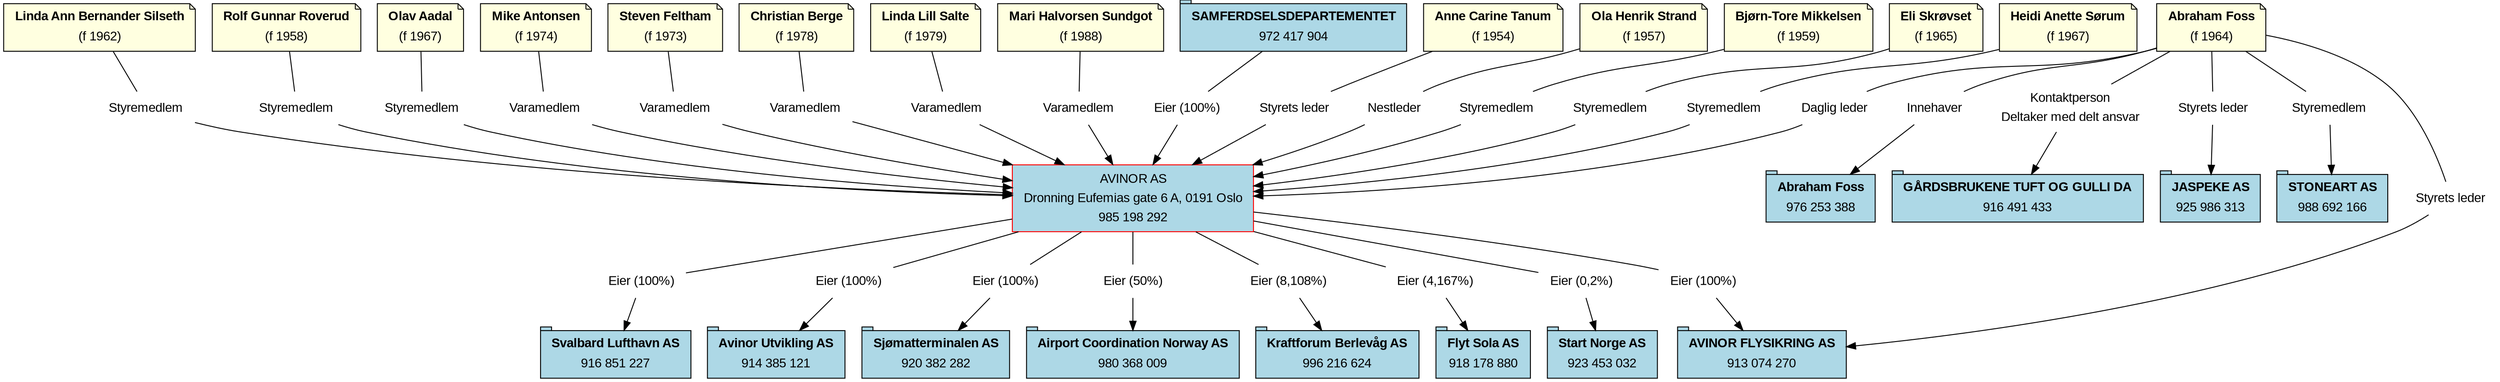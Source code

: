 // Test
digraph maingraph {
	node [fontname="Arial"]
	rankdir=TB

	//main node
	"985 198 292" [label=<<table border='0' cellborder='0'><tr><td>AVINOR AS</td></tr><tr><td>Dronning Eufemias gate 6 A, 0191 Oslo</td></tr><tr><td>985 198 292</td></tr></table>>, shape="box", color="red", style="filled", fillcolor="lightblue"]
	//{rank=min;"985 198 292"}

	//step 1 people
	"1" [label=<<table border='0' cellborder='0'><tr><td><b>Abraham Foss</b></td></tr><tr><td>(f 1964)</td></tr></table>>, shape=note, style="filled", fillcolor="lightyellow"]
	"2" [label=<<table border='0' cellborder='0'><tr><td><b>Anne Carine Tanum</b></td></tr><tr><td>(f 1954)</td></tr></table>>, shape=note, style="filled", fillcolor="lightyellow"]
	"3" [label=<<table border='0' cellborder='0'><tr><td><b>Ola Henrik Strand</b></td></tr><tr><td>(f 1957)</td></tr></table>>, shape=note, style="filled", fillcolor="lightyellow"]
	"4" [label=<<table border='0' cellborder='0'><tr><td><b>Bjørn-Tore Mikkelsen</b></td></tr><tr><td>(f 1959)</td></tr></table>>, shape=note, style="filled", fillcolor="lightyellow"]
	"5" [label=<<table border='0' cellborder='0'><tr><td><b>Eli Skrøvset</b></td></tr><tr><td>(f 1965)</td></tr></table>>, shape=note, style="filled", fillcolor="lightyellow"]
	"6" [label=<<table border='0' cellborder='0'><tr><td><b>Heidi Anette Sørum</b></td></tr><tr><td>(f 1967)</td></tr></table>>, shape=note, style="filled", fillcolor="lightyellow"]
	"7" [label=<<table border='0' cellborder='0'><tr><td><b>Linda Ann Bernander Silseth</b></td></tr><tr><td>(f 1962)</td></tr></table>>, shape=note, style="filled", fillcolor="lightyellow"]
	"8" [label=<<table border='0' cellborder='0'><tr><td><b>Rolf Gunnar Roverud</b></td></tr><tr><td>(f 1958)</td></tr></table>>, shape=note, style="filled", fillcolor="lightyellow"]
	"9" [label=<<table border='0' cellborder='0'><tr><td><b>Olav Aadal</b></td></tr><tr><td>(f 1967)</td></tr></table>>, shape=note, style="filled", fillcolor="lightyellow"]
	"10" [label=<<table border='0' cellborder='0'><tr><td><b>Mike Antonsen</b></td></tr><tr><td>(f 1974)</td></tr></table>>, shape=note, style="filled", fillcolor="lightyellow"]
	"11" [label=<<table border='0' cellborder='0'><tr><td><b>Steven Feltham</b></td></tr><tr><td>(f 1973)</td></tr></table>>, shape=note, style="filled", fillcolor="lightyellow"]
	"12" [label=<<table border='0' cellborder='0'><tr><td><b>Christian Berge</b></td></tr><tr><td>(f 1978)</td></tr></table>>, shape=note, style="filled", fillcolor="lightyellow"]
	"13" [label=<<table border='0' cellborder='0'><tr><td><b>Linda Lill Salte</b></td></tr><tr><td>(f 1979)</td></tr></table>>, shape=note, style="filled", fillcolor="lightyellow"]
	"14" [label=<<table border='0' cellborder='0'><tr><td><b>Mari Halvorsen Sundgot</b></td></tr><tr><td>(f 1988)</td></tr></table>>, shape=note, style="filled", fillcolor="lightyellow"]
	//step 1 organizations
	"972 417 904" [label=<<table border='0' cellborder='0'><tr><td><b>SAMFERDSELSDEPARTEMENTET</b></td></tr><tr><td>972 417 904</td></tr></table>>, shape=tab, style="filled", fillcolor="lightblue"]
	"920 382 282" [label=<<table border='0' cellborder='0'><tr><td><b>Sjømatterminalen AS</b></td></tr><tr><td>920 382 282</td></tr></table>>, shape=tab, style="filled", fillcolor="lightblue"]
	"916 851 227" [label=<<table border='0' cellborder='0'><tr><td><b>Svalbard Lufthavn AS</b></td></tr><tr><td>916 851 227</td></tr></table>>, shape=tab, style="filled", fillcolor="lightblue"]
	"914 385 121" [label=<<table border='0' cellborder='0'><tr><td><b>Avinor Utvikling AS</b></td></tr><tr><td>914 385 121</td></tr></table>>, shape=tab, style="filled", fillcolor="lightblue"]
	"913 074 270" [label=<<table border='0' cellborder='0'><tr><td><b>Avinor Flysikring AS</b></td></tr><tr><td>913 074 270</td></tr></table>>, shape=tab, style="filled", fillcolor="lightblue"]
	"980 368 009" [label=<<table border='0' cellborder='0'><tr><td><b>Airport Coordination Norway AS</b></td></tr><tr><td>980 368 009</td></tr></table>>, shape=tab, style="filled", fillcolor="lightblue"]
	"996 216 624" [label=<<table border='0' cellborder='0'><tr><td><b>Kraftforum Berlevåg AS</b></td></tr><tr><td>996 216 624</td></tr></table>>, shape=tab, style="filled", fillcolor="lightblue"]
	"918 178 880" [label=<<table border='0' cellborder='0'><tr><td><b>Flyt Sola AS</b></td></tr><tr><td>918 178 880</td></tr></table>>, shape=tab, style="filled", fillcolor="lightblue"]
	"923 453 032" [label=<<table border='0' cellborder='0'><tr><td><b>Start Norge AS</b></td></tr><tr><td>923 453 032</td></tr></table>>, shape=tab, style="filled", fillcolor="lightblue"]
	//step 1 people roles
	"1->985 198 292" [shape=plaintext, label=<<table border='0' cellborder='0'><tr><td>Daglig leder</td></tr></table>>]
	"2->985 198 292" [shape=plaintext, label=<<table border='0' cellborder='0'><tr><td>Styrets leder</td></tr></table>>]
	"3->985 198 292" [shape=plaintext, label=<<table border='0' cellborder='0'><tr><td>Nestleder</td></tr></table>>]
	"4->985 198 292" [shape=plaintext, label=<<table border='0' cellborder='0'><tr><td>Styremedlem</td></tr></table>>]
	"5->985 198 292" [shape=plaintext, label=<<table border='0' cellborder='0'><tr><td>Styremedlem</td></tr></table>>]
	"6->985 198 292" [shape=plaintext, label=<<table border='0' cellborder='0'><tr><td>Styremedlem</td></tr></table>>]
	"7->985 198 292" [shape=plaintext, label=<<table border='0' cellborder='0'><tr><td>Styremedlem</td></tr></table>>]
	"8->985 198 292" [shape=plaintext, label=<<table border='0' cellborder='0'><tr><td>Styremedlem</td></tr></table>>]
	"9->985 198 292" [shape=plaintext, label=<<table border='0' cellborder='0'><tr><td>Styremedlem</td></tr></table>>]
	"10->985 198 292" [shape=plaintext, label=<<table border='0' cellborder='0'><tr><td>Varamedlem</td></tr></table>>]
	"11->985 198 292" [shape=plaintext, label=<<table border='0' cellborder='0'><tr><td>Varamedlem</td></tr></table>>]
	"12->985 198 292" [shape=plaintext, label=<<table border='0' cellborder='0'><tr><td>Varamedlem</td></tr></table>>]
	"13->985 198 292" [shape=plaintext, label=<<table border='0' cellborder='0'><tr><td>Varamedlem</td></tr></table>>]
	"14->985 198 292" [shape=plaintext, label=<<table border='0' cellborder='0'><tr><td>Varamedlem</td></tr></table>>]
	//step 1 organization roles
	"972 417 904->985 198 292" [shape=plaintext, label=<<table border='0' cellborder='0'><tr><td>Eier (100%)</td></tr></table>>]
	"920 382 282->985 198 292" [shape=plaintext, label=<<table border='0' cellborder='0'><tr><td>Eier (100%)</td></tr></table>>]
	"916 851 227->985 198 292" [shape=plaintext, label=<<table border='0' cellborder='0'><tr><td>Eier (100%)</td></tr></table>>]
	"914 385 121->985 198 292" [shape=plaintext, label=<<table border='0' cellborder='0'><tr><td>Eier (100%)</td></tr></table>>]
	"913 074 270->985 198 292" [shape=plaintext, label=<<table border='0' cellborder='0'><tr><td>Eier (100%)</td></tr></table>>]
	"980 368 009->985 198 292" [shape=plaintext, label=<<table border='0' cellborder='0'><tr><td>Eier (50%)</td></tr></table>>]
	"996 216 624->985 198 292" [shape=plaintext, label=<<table border='0' cellborder='0'><tr><td>Eier (8,108%)</td></tr></table>>]
	"918 178 880->985 198 292" [shape=plaintext, label=<<table border='0' cellborder='0'><tr><td>Eier (4,167%)</td></tr></table>>]
	"923 453 032->985 198 292" [shape=plaintext, label=<<table border='0' cellborder='0'><tr><td>Eier (0,2%)</td></tr></table>>]
	//step 1 person links
	"1->985 198 292" -> "985 198 292"
	"1" -> "1->985 198 292" [arrowhead=none]
	"2->985 198 292" -> "985 198 292" 
	"2" -> "2->985 198 292" [arrowhead=none]
	"3->985 198 292" -> "985 198 292"
	"3" -> "3->985 198 292" [arrowhead=none]
	"4->985 198 292" -> "985 198 292"
	"4" -> "4->985 198 292" [arrowhead=none]
	"5->985 198 292" -> "985 198 292"
	"5" -> "5->985 198 292" [arrowhead=none]
	"6->985 198 292" -> "985 198 292"
	"6" -> "6->985 198 292" [arrowhead=none]
	"7->985 198 292" -> "985 198 292"
	"7" -> "7->985 198 292" [arrowhead=none]
	"8->985 198 292" -> "985 198 292"
	"8" -> "8->985 198 292" [arrowhead=none]
	"9->985 198 292" -> "985 198 292"
	"9" -> "9->985 198 292" [arrowhead=none]
	"10->985 198 292" -> "985 198 292"
	"10" -> "10->985 198 292" [arrowhead=none]
	"11->985 198 292" -> "985 198 292"
	"11" -> "11->985 198 292" [arrowhead=none]
	"12->985 198 292" -> "985 198 292"
	"12" -> "12->985 198 292" [arrowhead=none]
	"13->985 198 292" -> "985 198 292"
	"13" -> "13->985 198 292" [arrowhead=none]
	"14->985 198 292" -> "985 198 292"
	"14" -> "14->985 198 292" [arrowhead=none]
	//step 1 organization links
	"972 417 904" -> "972 417 904->985 198 292" [arrowhead=none]
	"972 417 904->985 198 292" -> "985 198 292"
	"985 198 292" -> "920 382 282->985 198 292" [arrowhead=none]
	"920 382 282->985 198 292" -> "920 382 282"
	"985 198 292" -> "916 851 227->985 198 292" [arrowhead=none]
	"916 851 227->985 198 292" -> "916 851 227"
	"985 198 292" -> "914 385 121->985 198 292" [arrowhead=none]
	"914 385 121->985 198 292" -> "914 385 121"
	"985 198 292" -> "913 074 270->985 198 292" [arrowhead=none]
	"913 074 270->985 198 292" -> "913 074 270"
	"985 198 292" -> "980 368 009->985 198 292" [arrowhead=none]
	"980 368 009->985 198 292" -> "980 368 009"
	"985 198 292" -> "996 216 624->985 198 292" [arrowhead=none]
	"996 216 624->985 198 292" -> "996 216 624"
	"985 198 292" -> "918 178 880->985 198 292" [arrowhead=none]
	"918 178 880->985 198 292" -> "918 178 880"
	"985 198 292" -> "923 453 032->985 198 292" [arrowhead=none]
	"923 453 032->985 198 292" -> "923 453 032"

	//step 2 organizations
	"976 253 388" [label=<<table border='0' cellborder='0'><tr><td><b>Abraham Foss</b></td></tr><tr><td>976 253 388</td></tr></table>>, shape=tab, style="filled", fillcolor="lightblue"]
	"916 491 433" [label=<<table border='0' cellborder='0'><tr><td><b>GÅRDSBRUKENE TUFT OG GULLI DA</b></td></tr><tr><td>916 491 433</td></tr></table>>, shape=tab, style="filled", fillcolor="lightblue"]
	"913 074 270" [label=<<table border='0' cellborder='0'><tr><td><b>AVINOR FLYSIKRING AS</b></td></tr><tr><td>913 074 270</td></tr></table>>, shape=tab, style="filled", fillcolor="lightblue"]
	"925 986 313" [label=<<table border='0' cellborder='0'><tr><td><b>JASPEKE AS</b></td></tr><tr><td>925 986 313</td></tr></table>>, shape=tab, style="filled", fillcolor="lightblue"]
	"988 692 166" [label=<<table border='0' cellborder='0'><tr><td><b>STONEART AS</b></td></tr><tr><td>988 692 166</td></tr></table>>, shape=tab, style="filled", fillcolor="lightblue"]
	//step 2 organization roles
	"1->976 253 388" [shape=plaintext, label=<<table border='0' cellborder='0'><tr><td>Innehaver</td></tr></table>>]
	"1->916 491 433" [shape=plaintext, label=<<table border='0' cellborder='0'><tr><td>Kontaktperson</td></tr><tr><td>Deltaker med delt ansvar</td></tr></table>>]
	"1->913 074 270" [shape=plaintext, label=<<table border='0' cellborder='0'><tr><td>Styrets leder</td></tr></table>>]
	"1->925 986 313" [shape=plaintext, label=<<table border='0' cellborder='0'><tr><td>Styrets leder</td></tr></table>>]
	"1->988 692 166" [shape=plaintext, label=<<table border='0' cellborder='0'><tr><td>Styremedlem</td></tr></table>>]
	//step 2 organization links
	"1->976 253 388" -> "976 253 388"
	"1" -> "1->976 253 388" [arrowhead=none]
	"1->916 491 433" -> "916 491 433"
	"1" -> "1->916 491 433" [arrowhead=none]
	"1->913 074 270" -> "913 074 270"
	"1" -> "1->913 074 270" [arrowhead=none]
	"1->925 986 313" -> "925 986 313"
	"1" -> "1->925 986 313" [arrowhead=none]
	"1->988 692 166" -> "988 692 166"
	"1" -> "1->988 692 166" [arrowhead=none]
}